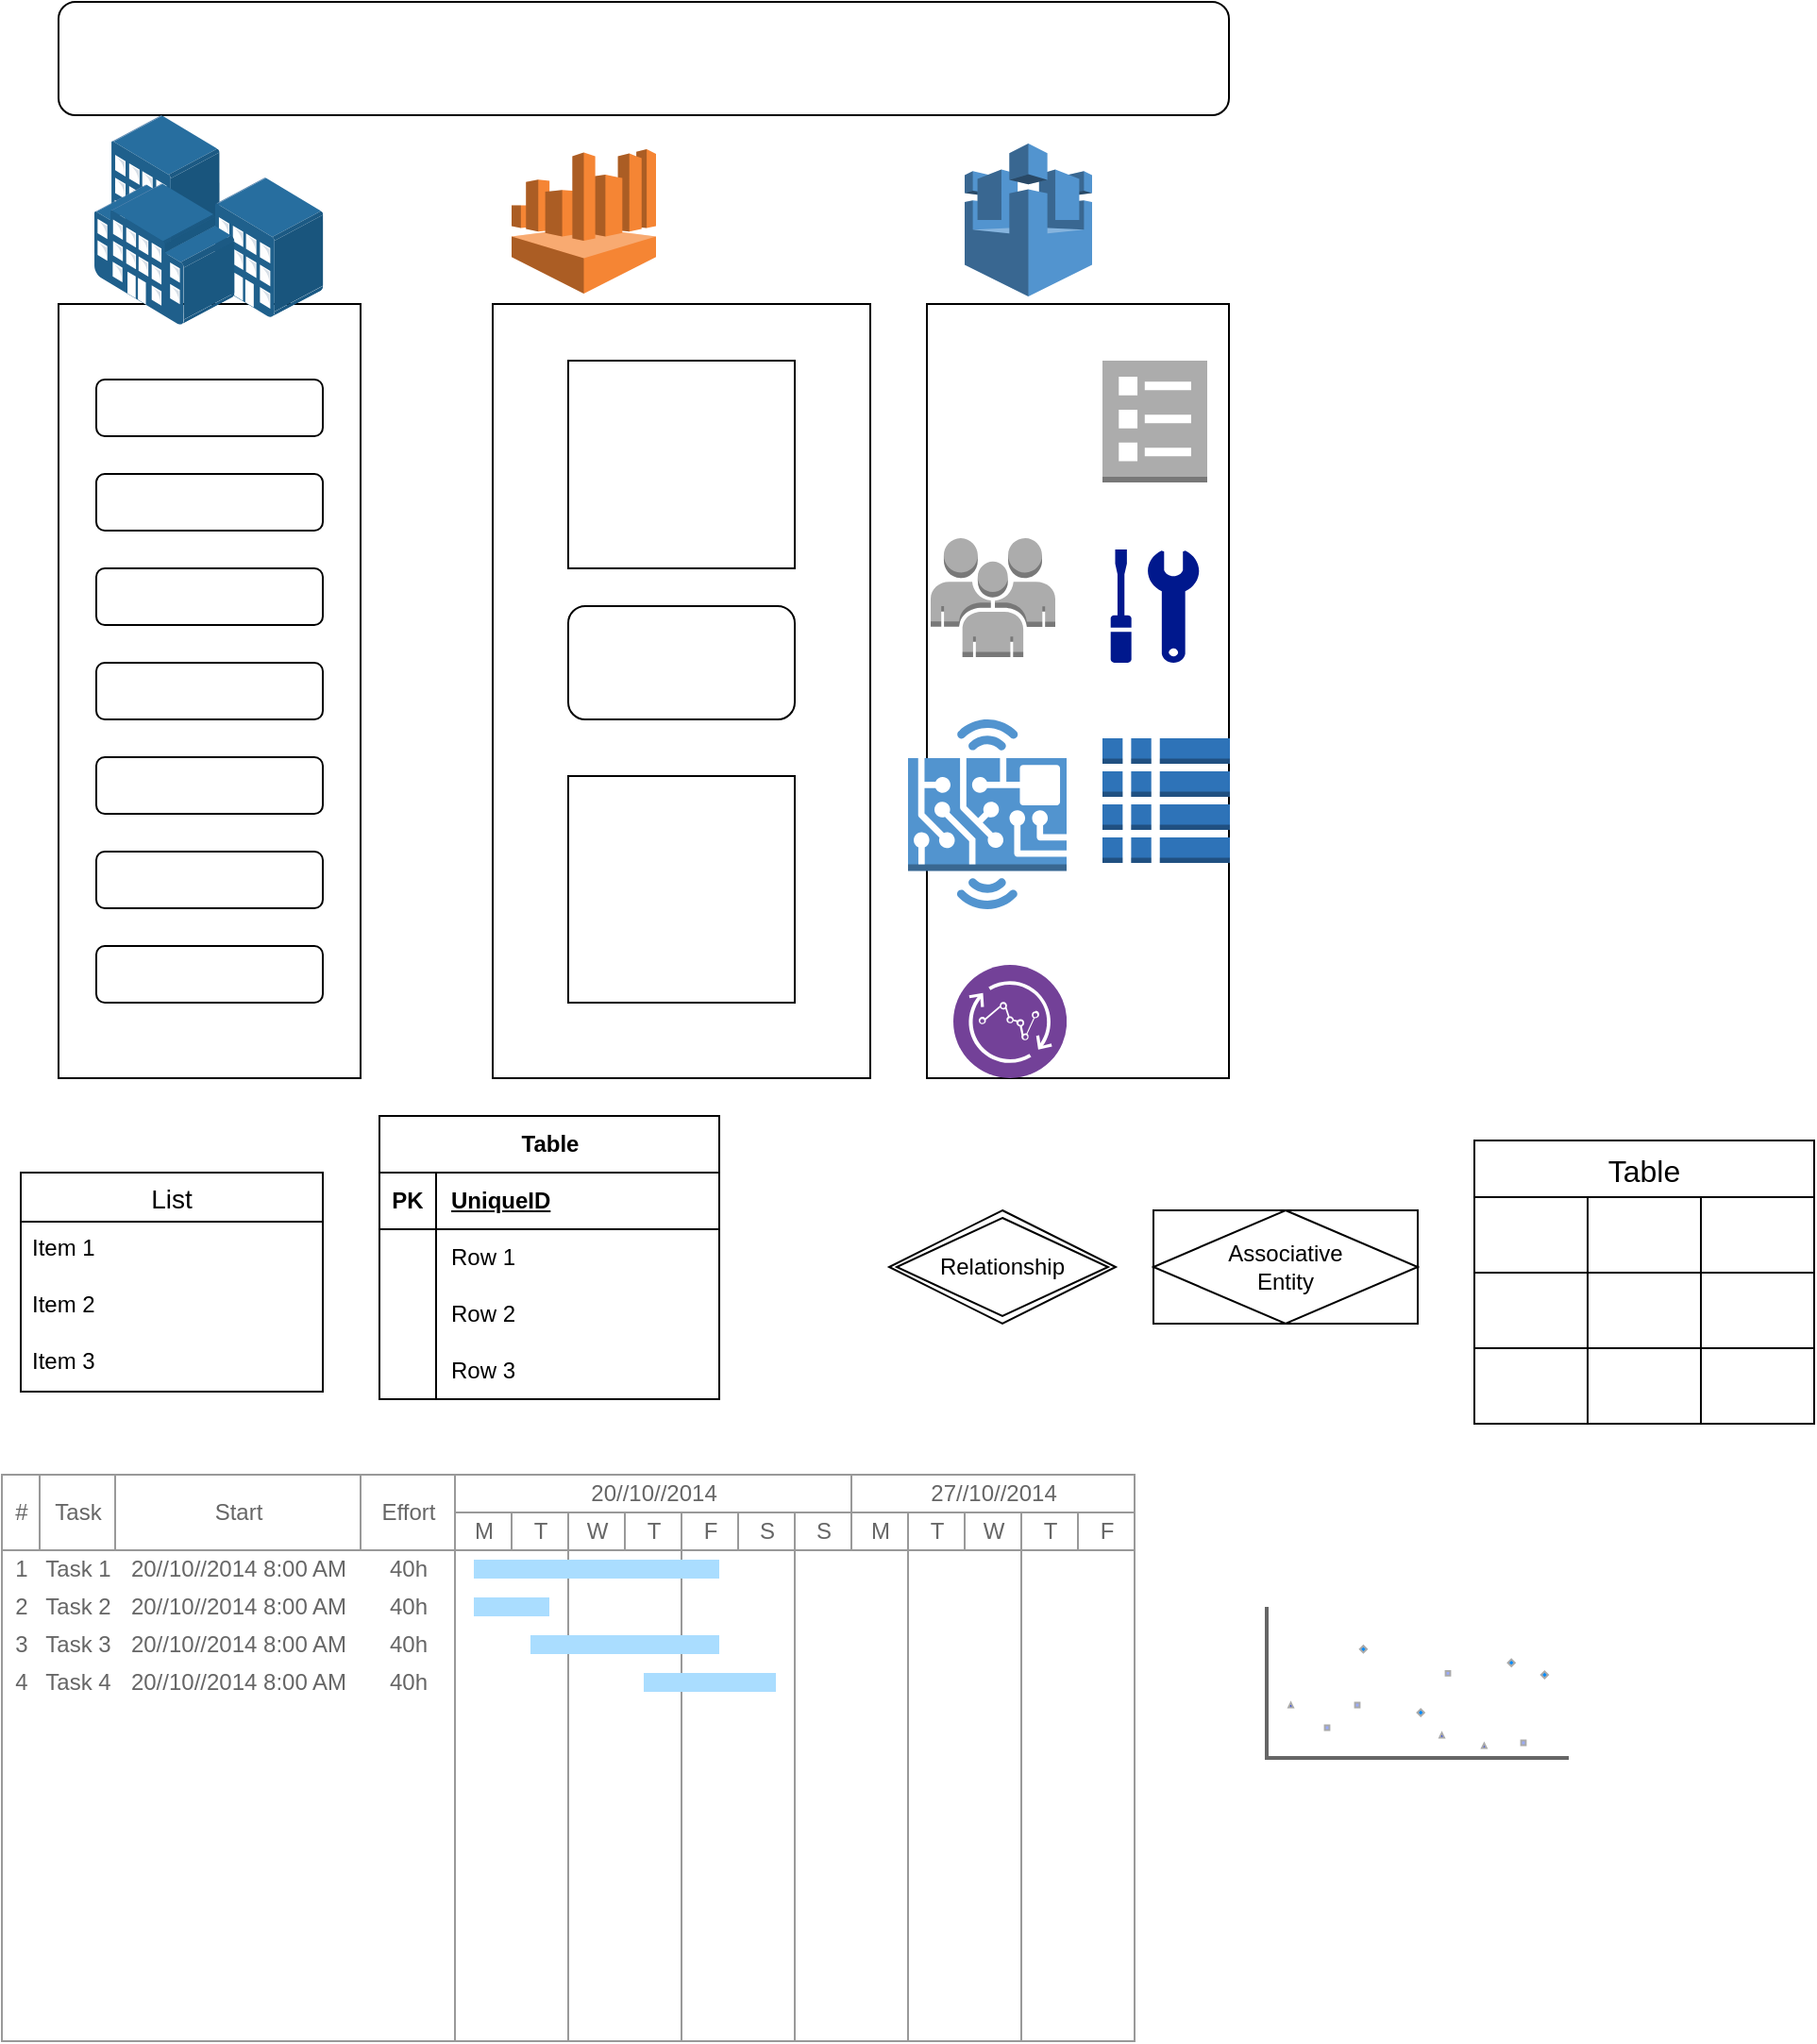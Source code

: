 <mxfile version="24.9.1">
  <diagram name="第 1 页" id="ZfpuJcAWG4KoZAY-R3oi">
    <mxGraphModel dx="1173" dy="768" grid="1" gridSize="10" guides="1" tooltips="1" connect="1" arrows="1" fold="1" page="1" pageScale="1" pageWidth="827" pageHeight="1169" math="0" shadow="0">
      <root>
        <mxCell id="0" />
        <mxCell id="1" parent="0" />
        <mxCell id="s33GEvEaxMYmXVZrxAXG-1" value="" style="rounded=0;whiteSpace=wrap;html=1;" vertex="1" parent="1">
          <mxGeometry x="100" y="220" width="160" height="410" as="geometry" />
        </mxCell>
        <mxCell id="s33GEvEaxMYmXVZrxAXG-2" value="" style="rounded=1;whiteSpace=wrap;html=1;" vertex="1" parent="1">
          <mxGeometry x="100" y="60" width="620" height="60" as="geometry" />
        </mxCell>
        <mxCell id="s33GEvEaxMYmXVZrxAXG-3" value="" style="rounded=0;whiteSpace=wrap;html=1;" vertex="1" parent="1">
          <mxGeometry x="330" y="220" width="200" height="410" as="geometry" />
        </mxCell>
        <mxCell id="s33GEvEaxMYmXVZrxAXG-4" value="" style="rounded=0;whiteSpace=wrap;html=1;" vertex="1" parent="1">
          <mxGeometry x="560" y="220" width="160" height="410" as="geometry" />
        </mxCell>
        <mxCell id="s33GEvEaxMYmXVZrxAXG-5" value="" style="rounded=1;whiteSpace=wrap;html=1;" vertex="1" parent="1">
          <mxGeometry x="120" y="260" width="120" height="30" as="geometry" />
        </mxCell>
        <mxCell id="s33GEvEaxMYmXVZrxAXG-6" value="" style="rounded=1;whiteSpace=wrap;html=1;" vertex="1" parent="1">
          <mxGeometry x="120" y="310" width="120" height="30" as="geometry" />
        </mxCell>
        <mxCell id="s33GEvEaxMYmXVZrxAXG-7" value="" style="rounded=1;whiteSpace=wrap;html=1;" vertex="1" parent="1">
          <mxGeometry x="120" y="360" width="120" height="30" as="geometry" />
        </mxCell>
        <mxCell id="s33GEvEaxMYmXVZrxAXG-8" value="" style="rounded=1;whiteSpace=wrap;html=1;" vertex="1" parent="1">
          <mxGeometry x="120" y="410" width="120" height="30" as="geometry" />
        </mxCell>
        <mxCell id="s33GEvEaxMYmXVZrxAXG-9" value="" style="rounded=1;whiteSpace=wrap;html=1;" vertex="1" parent="1">
          <mxGeometry x="120" y="460" width="120" height="30" as="geometry" />
        </mxCell>
        <mxCell id="s33GEvEaxMYmXVZrxAXG-10" value="" style="rounded=1;whiteSpace=wrap;html=1;" vertex="1" parent="1">
          <mxGeometry x="120" y="510" width="120" height="30" as="geometry" />
        </mxCell>
        <mxCell id="s33GEvEaxMYmXVZrxAXG-11" value="" style="rounded=1;whiteSpace=wrap;html=1;" vertex="1" parent="1">
          <mxGeometry x="120" y="560" width="120" height="30" as="geometry" />
        </mxCell>
        <mxCell id="s33GEvEaxMYmXVZrxAXG-12" value="" style="rounded=0;whiteSpace=wrap;html=1;" vertex="1" parent="1">
          <mxGeometry x="370" y="250" width="120" height="110" as="geometry" />
        </mxCell>
        <mxCell id="s33GEvEaxMYmXVZrxAXG-13" value="" style="rounded=0;whiteSpace=wrap;html=1;" vertex="1" parent="1">
          <mxGeometry x="370" y="470" width="120" height="120" as="geometry" />
        </mxCell>
        <mxCell id="s33GEvEaxMYmXVZrxAXG-14" value="" style="rounded=1;whiteSpace=wrap;html=1;" vertex="1" parent="1">
          <mxGeometry x="370" y="380" width="120" height="60" as="geometry" />
        </mxCell>
        <mxCell id="s33GEvEaxMYmXVZrxAXG-15" value="Associative&#xa;Entity" style="shape=associativeEntity;whiteSpace=wrap;html=1;align=center;" vertex="1" parent="1">
          <mxGeometry x="680" y="700" width="140" height="60" as="geometry" />
        </mxCell>
        <mxCell id="s33GEvEaxMYmXVZrxAXG-16" value="Relationship" style="shape=rhombus;double=1;perimeter=rhombusPerimeter;whiteSpace=wrap;html=1;align=center;" vertex="1" parent="1">
          <mxGeometry x="540" y="700" width="120" height="60" as="geometry" />
        </mxCell>
        <mxCell id="s33GEvEaxMYmXVZrxAXG-17" value="Table" style="shape=table;startSize=30;container=1;collapsible=1;childLayout=tableLayout;fixedRows=1;rowLines=0;fontStyle=1;align=center;resizeLast=1;html=1;" vertex="1" parent="1">
          <mxGeometry x="270" y="650" width="180" height="150" as="geometry" />
        </mxCell>
        <mxCell id="s33GEvEaxMYmXVZrxAXG-18" value="" style="shape=tableRow;horizontal=0;startSize=0;swimlaneHead=0;swimlaneBody=0;fillColor=none;collapsible=0;dropTarget=0;points=[[0,0.5],[1,0.5]];portConstraint=eastwest;top=0;left=0;right=0;bottom=1;" vertex="1" parent="s33GEvEaxMYmXVZrxAXG-17">
          <mxGeometry y="30" width="180" height="30" as="geometry" />
        </mxCell>
        <mxCell id="s33GEvEaxMYmXVZrxAXG-19" value="PK" style="shape=partialRectangle;connectable=0;fillColor=none;top=0;left=0;bottom=0;right=0;fontStyle=1;overflow=hidden;whiteSpace=wrap;html=1;" vertex="1" parent="s33GEvEaxMYmXVZrxAXG-18">
          <mxGeometry width="30" height="30" as="geometry">
            <mxRectangle width="30" height="30" as="alternateBounds" />
          </mxGeometry>
        </mxCell>
        <mxCell id="s33GEvEaxMYmXVZrxAXG-20" value="UniqueID" style="shape=partialRectangle;connectable=0;fillColor=none;top=0;left=0;bottom=0;right=0;align=left;spacingLeft=6;fontStyle=5;overflow=hidden;whiteSpace=wrap;html=1;" vertex="1" parent="s33GEvEaxMYmXVZrxAXG-18">
          <mxGeometry x="30" width="150" height="30" as="geometry">
            <mxRectangle width="150" height="30" as="alternateBounds" />
          </mxGeometry>
        </mxCell>
        <mxCell id="s33GEvEaxMYmXVZrxAXG-21" value="" style="shape=tableRow;horizontal=0;startSize=0;swimlaneHead=0;swimlaneBody=0;fillColor=none;collapsible=0;dropTarget=0;points=[[0,0.5],[1,0.5]];portConstraint=eastwest;top=0;left=0;right=0;bottom=0;" vertex="1" parent="s33GEvEaxMYmXVZrxAXG-17">
          <mxGeometry y="60" width="180" height="30" as="geometry" />
        </mxCell>
        <mxCell id="s33GEvEaxMYmXVZrxAXG-22" value="" style="shape=partialRectangle;connectable=0;fillColor=none;top=0;left=0;bottom=0;right=0;editable=1;overflow=hidden;whiteSpace=wrap;html=1;" vertex="1" parent="s33GEvEaxMYmXVZrxAXG-21">
          <mxGeometry width="30" height="30" as="geometry">
            <mxRectangle width="30" height="30" as="alternateBounds" />
          </mxGeometry>
        </mxCell>
        <mxCell id="s33GEvEaxMYmXVZrxAXG-23" value="Row 1" style="shape=partialRectangle;connectable=0;fillColor=none;top=0;left=0;bottom=0;right=0;align=left;spacingLeft=6;overflow=hidden;whiteSpace=wrap;html=1;" vertex="1" parent="s33GEvEaxMYmXVZrxAXG-21">
          <mxGeometry x="30" width="150" height="30" as="geometry">
            <mxRectangle width="150" height="30" as="alternateBounds" />
          </mxGeometry>
        </mxCell>
        <mxCell id="s33GEvEaxMYmXVZrxAXG-24" value="" style="shape=tableRow;horizontal=0;startSize=0;swimlaneHead=0;swimlaneBody=0;fillColor=none;collapsible=0;dropTarget=0;points=[[0,0.5],[1,0.5]];portConstraint=eastwest;top=0;left=0;right=0;bottom=0;" vertex="1" parent="s33GEvEaxMYmXVZrxAXG-17">
          <mxGeometry y="90" width="180" height="30" as="geometry" />
        </mxCell>
        <mxCell id="s33GEvEaxMYmXVZrxAXG-25" value="" style="shape=partialRectangle;connectable=0;fillColor=none;top=0;left=0;bottom=0;right=0;editable=1;overflow=hidden;whiteSpace=wrap;html=1;" vertex="1" parent="s33GEvEaxMYmXVZrxAXG-24">
          <mxGeometry width="30" height="30" as="geometry">
            <mxRectangle width="30" height="30" as="alternateBounds" />
          </mxGeometry>
        </mxCell>
        <mxCell id="s33GEvEaxMYmXVZrxAXG-26" value="Row 2" style="shape=partialRectangle;connectable=0;fillColor=none;top=0;left=0;bottom=0;right=0;align=left;spacingLeft=6;overflow=hidden;whiteSpace=wrap;html=1;" vertex="1" parent="s33GEvEaxMYmXVZrxAXG-24">
          <mxGeometry x="30" width="150" height="30" as="geometry">
            <mxRectangle width="150" height="30" as="alternateBounds" />
          </mxGeometry>
        </mxCell>
        <mxCell id="s33GEvEaxMYmXVZrxAXG-27" value="" style="shape=tableRow;horizontal=0;startSize=0;swimlaneHead=0;swimlaneBody=0;fillColor=none;collapsible=0;dropTarget=0;points=[[0,0.5],[1,0.5]];portConstraint=eastwest;top=0;left=0;right=0;bottom=0;" vertex="1" parent="s33GEvEaxMYmXVZrxAXG-17">
          <mxGeometry y="120" width="180" height="30" as="geometry" />
        </mxCell>
        <mxCell id="s33GEvEaxMYmXVZrxAXG-28" value="" style="shape=partialRectangle;connectable=0;fillColor=none;top=0;left=0;bottom=0;right=0;editable=1;overflow=hidden;whiteSpace=wrap;html=1;" vertex="1" parent="s33GEvEaxMYmXVZrxAXG-27">
          <mxGeometry width="30" height="30" as="geometry">
            <mxRectangle width="30" height="30" as="alternateBounds" />
          </mxGeometry>
        </mxCell>
        <mxCell id="s33GEvEaxMYmXVZrxAXG-29" value="Row 3" style="shape=partialRectangle;connectable=0;fillColor=none;top=0;left=0;bottom=0;right=0;align=left;spacingLeft=6;overflow=hidden;whiteSpace=wrap;html=1;" vertex="1" parent="s33GEvEaxMYmXVZrxAXG-27">
          <mxGeometry x="30" width="150" height="30" as="geometry">
            <mxRectangle width="150" height="30" as="alternateBounds" />
          </mxGeometry>
        </mxCell>
        <mxCell id="s33GEvEaxMYmXVZrxAXG-30" value="List" style="swimlane;fontStyle=0;childLayout=stackLayout;horizontal=1;startSize=26;horizontalStack=0;resizeParent=1;resizeParentMax=0;resizeLast=0;collapsible=1;marginBottom=0;align=center;fontSize=14;" vertex="1" parent="1">
          <mxGeometry x="80" y="680" width="160" height="116" as="geometry" />
        </mxCell>
        <mxCell id="s33GEvEaxMYmXVZrxAXG-31" value="Item 1" style="text;strokeColor=none;fillColor=none;spacingLeft=4;spacingRight=4;overflow=hidden;rotatable=0;points=[[0,0.5],[1,0.5]];portConstraint=eastwest;fontSize=12;whiteSpace=wrap;html=1;" vertex="1" parent="s33GEvEaxMYmXVZrxAXG-30">
          <mxGeometry y="26" width="160" height="30" as="geometry" />
        </mxCell>
        <mxCell id="s33GEvEaxMYmXVZrxAXG-32" value="Item 2" style="text;strokeColor=none;fillColor=none;spacingLeft=4;spacingRight=4;overflow=hidden;rotatable=0;points=[[0,0.5],[1,0.5]];portConstraint=eastwest;fontSize=12;whiteSpace=wrap;html=1;" vertex="1" parent="s33GEvEaxMYmXVZrxAXG-30">
          <mxGeometry y="56" width="160" height="30" as="geometry" />
        </mxCell>
        <mxCell id="s33GEvEaxMYmXVZrxAXG-33" value="Item 3" style="text;strokeColor=none;fillColor=none;spacingLeft=4;spacingRight=4;overflow=hidden;rotatable=0;points=[[0,0.5],[1,0.5]];portConstraint=eastwest;fontSize=12;whiteSpace=wrap;html=1;" vertex="1" parent="s33GEvEaxMYmXVZrxAXG-30">
          <mxGeometry y="86" width="160" height="30" as="geometry" />
        </mxCell>
        <mxCell id="s33GEvEaxMYmXVZrxAXG-34" value="" style="verticalLabelPosition=bottom;shadow=0;dashed=0;align=center;html=1;verticalAlign=top;strokeWidth=1;shape=mxgraph.mockup.graphics.plotChart;strokeColor=none;strokeColor2=#aaaaaa;strokeColor3=#666666;fillColor2=#99aaff,#0022ff,#008cff;" vertex="1" parent="1">
          <mxGeometry x="740" y="910" width="160" height="80" as="geometry" />
        </mxCell>
        <mxCell id="s33GEvEaxMYmXVZrxAXG-35" value="" style="strokeWidth=1;shadow=0;dashed=0;align=center;html=1;shape=mxgraph.mockup.graphics.rrect;rSize=0;strokeColor=#999999;" vertex="1" parent="1">
          <mxGeometry x="70" y="840" width="600" height="300" as="geometry" />
        </mxCell>
        <mxCell id="s33GEvEaxMYmXVZrxAXG-36" value="#" style="strokeColor=inherit;fillColor=inherit;gradientColor=inherit;strokeWidth=1;shadow=0;dashed=0;align=center;html=1;shape=mxgraph.mockup.graphics.rrect;rSize=0;fontColor=#666666;" vertex="1" parent="s33GEvEaxMYmXVZrxAXG-35">
          <mxGeometry width="20" height="40" as="geometry" />
        </mxCell>
        <mxCell id="s33GEvEaxMYmXVZrxAXG-37" value="Task" style="strokeColor=inherit;fillColor=inherit;gradientColor=inherit;strokeWidth=1;shadow=0;dashed=0;align=center;html=1;shape=mxgraph.mockup.graphics.rrect;rSize=0;fontColor=#666666;" vertex="1" parent="s33GEvEaxMYmXVZrxAXG-35">
          <mxGeometry x="20" width="40" height="40" as="geometry" />
        </mxCell>
        <mxCell id="s33GEvEaxMYmXVZrxAXG-38" value="Start" style="strokeColor=inherit;fillColor=inherit;gradientColor=inherit;strokeWidth=1;shadow=0;dashed=0;align=center;html=1;shape=mxgraph.mockup.graphics.rrect;rSize=0;fontColor=#666666;" vertex="1" parent="s33GEvEaxMYmXVZrxAXG-35">
          <mxGeometry x="60" width="130" height="40" as="geometry" />
        </mxCell>
        <mxCell id="s33GEvEaxMYmXVZrxAXG-39" value="Effort" style="strokeColor=inherit;fillColor=inherit;gradientColor=inherit;strokeWidth=1;shadow=0;dashed=0;align=center;html=1;shape=mxgraph.mockup.graphics.rrect;rSize=0;fontColor=#666666;" vertex="1" parent="s33GEvEaxMYmXVZrxAXG-35">
          <mxGeometry x="190" width="50" height="40" as="geometry" />
        </mxCell>
        <mxCell id="s33GEvEaxMYmXVZrxAXG-40" value="20//10//2014" style="strokeColor=inherit;fillColor=inherit;gradientColor=inherit;strokeWidth=1;shadow=0;dashed=0;align=center;html=1;shape=mxgraph.mockup.graphics.rrect;rSize=0;fontColor=#666666;" vertex="1" parent="s33GEvEaxMYmXVZrxAXG-35">
          <mxGeometry x="240" width="210" height="20" as="geometry" />
        </mxCell>
        <mxCell id="s33GEvEaxMYmXVZrxAXG-41" value="27//10//2014" style="strokeColor=inherit;fillColor=inherit;gradientColor=inherit;strokeWidth=1;shadow=0;dashed=0;align=center;html=1;shape=mxgraph.mockup.graphics.rrect;rSize=0;fontColor=#666666;" vertex="1" parent="s33GEvEaxMYmXVZrxAXG-35">
          <mxGeometry x="450" width="150" height="20" as="geometry" />
        </mxCell>
        <mxCell id="s33GEvEaxMYmXVZrxAXG-42" value="M" style="strokeColor=inherit;fillColor=inherit;gradientColor=inherit;strokeWidth=1;shadow=0;dashed=0;align=center;html=1;shape=mxgraph.mockup.graphics.rrect;rSize=0;;fontColor=#666666;" vertex="1" parent="s33GEvEaxMYmXVZrxAXG-35">
          <mxGeometry x="240" y="20" width="30" height="20" as="geometry" />
        </mxCell>
        <mxCell id="s33GEvEaxMYmXVZrxAXG-43" value="T" style="strokeColor=inherit;fillColor=inherit;gradientColor=inherit;strokeWidth=1;shadow=0;dashed=0;align=center;html=1;shape=mxgraph.mockup.graphics.rrect;rSize=0;fontColor=#666666;" vertex="1" parent="s33GEvEaxMYmXVZrxAXG-35">
          <mxGeometry x="270" y="20" width="30" height="20" as="geometry" />
        </mxCell>
        <mxCell id="s33GEvEaxMYmXVZrxAXG-44" value="W" style="strokeColor=inherit;fillColor=inherit;gradientColor=inherit;strokeWidth=1;shadow=0;dashed=0;align=center;html=1;shape=mxgraph.mockup.graphics.rrect;rSize=0;fontColor=#666666;" vertex="1" parent="s33GEvEaxMYmXVZrxAXG-35">
          <mxGeometry x="300" y="20" width="30" height="20" as="geometry" />
        </mxCell>
        <mxCell id="s33GEvEaxMYmXVZrxAXG-45" value="T" style="strokeColor=inherit;fillColor=inherit;gradientColor=inherit;strokeWidth=1;shadow=0;dashed=0;align=center;html=1;shape=mxgraph.mockup.graphics.rrect;rSize=0;fontColor=#666666;" vertex="1" parent="s33GEvEaxMYmXVZrxAXG-35">
          <mxGeometry x="330" y="20" width="30" height="20" as="geometry" />
        </mxCell>
        <mxCell id="s33GEvEaxMYmXVZrxAXG-46" value="F" style="strokeColor=inherit;fillColor=inherit;gradientColor=inherit;strokeWidth=1;shadow=0;dashed=0;align=center;html=1;shape=mxgraph.mockup.graphics.rrect;rSize=0;fontColor=#666666;" vertex="1" parent="s33GEvEaxMYmXVZrxAXG-35">
          <mxGeometry x="360" y="20" width="30" height="20" as="geometry" />
        </mxCell>
        <mxCell id="s33GEvEaxMYmXVZrxAXG-47" value="S" style="strokeColor=inherit;fillColor=inherit;gradientColor=inherit;strokeWidth=1;shadow=0;dashed=0;align=center;html=1;shape=mxgraph.mockup.graphics.rrect;rSize=0;fontColor=#666666;" vertex="1" parent="s33GEvEaxMYmXVZrxAXG-35">
          <mxGeometry x="390" y="20" width="30" height="20" as="geometry" />
        </mxCell>
        <mxCell id="s33GEvEaxMYmXVZrxAXG-48" value="S" style="strokeColor=inherit;fillColor=inherit;gradientColor=inherit;strokeWidth=1;shadow=0;dashed=0;align=center;html=1;shape=mxgraph.mockup.graphics.rrect;rSize=0;fontColor=#666666;" vertex="1" parent="s33GEvEaxMYmXVZrxAXG-35">
          <mxGeometry x="420" y="20" width="30" height="20" as="geometry" />
        </mxCell>
        <mxCell id="s33GEvEaxMYmXVZrxAXG-49" value="M" style="strokeColor=inherit;fillColor=inherit;gradientColor=inherit;strokeWidth=1;shadow=0;dashed=0;align=center;html=1;shape=mxgraph.mockup.graphics.rrect;rSize=0;fontColor=#666666;" vertex="1" parent="s33GEvEaxMYmXVZrxAXG-35">
          <mxGeometry x="450" y="20" width="30" height="20" as="geometry" />
        </mxCell>
        <mxCell id="s33GEvEaxMYmXVZrxAXG-50" value="T" style="strokeColor=inherit;fillColor=inherit;gradientColor=inherit;strokeWidth=1;shadow=0;dashed=0;align=center;html=1;shape=mxgraph.mockup.graphics.rrect;rSize=0;fontColor=#666666;" vertex="1" parent="s33GEvEaxMYmXVZrxAXG-35">
          <mxGeometry x="480" y="20" width="30" height="20" as="geometry" />
        </mxCell>
        <mxCell id="s33GEvEaxMYmXVZrxAXG-51" value="W" style="strokeColor=inherit;fillColor=inherit;gradientColor=inherit;strokeWidth=1;shadow=0;dashed=0;align=center;html=1;shape=mxgraph.mockup.graphics.rrect;rSize=0;fontColor=#666666;" vertex="1" parent="s33GEvEaxMYmXVZrxAXG-35">
          <mxGeometry x="510" y="20" width="30" height="20" as="geometry" />
        </mxCell>
        <mxCell id="s33GEvEaxMYmXVZrxAXG-52" value="T" style="strokeColor=inherit;fillColor=inherit;gradientColor=inherit;strokeWidth=1;shadow=0;dashed=0;align=center;html=1;shape=mxgraph.mockup.graphics.rrect;rSize=0;fontColor=#666666;" vertex="1" parent="s33GEvEaxMYmXVZrxAXG-35">
          <mxGeometry x="540" y="20" width="30" height="20" as="geometry" />
        </mxCell>
        <mxCell id="s33GEvEaxMYmXVZrxAXG-53" value="F" style="strokeColor=inherit;fillColor=inherit;gradientColor=inherit;strokeWidth=1;shadow=0;dashed=0;align=center;html=1;shape=mxgraph.mockup.graphics.rrect;rSize=0;fontColor=#666666;" vertex="1" parent="s33GEvEaxMYmXVZrxAXG-35">
          <mxGeometry x="570" y="20" width="30" height="20" as="geometry" />
        </mxCell>
        <mxCell id="s33GEvEaxMYmXVZrxAXG-54" value="" style="strokeColor=inherit;fillColor=inherit;gradientColor=inherit;strokeWidth=1;shadow=0;dashed=0;align=center;html=1;shape=mxgraph.mockup.graphics.rrect;rSize=0;fontColor=#666666;" vertex="1" parent="s33GEvEaxMYmXVZrxAXG-35">
          <mxGeometry y="40" width="240" height="260" as="geometry" />
        </mxCell>
        <mxCell id="s33GEvEaxMYmXVZrxAXG-55" value="" style="strokeColor=inherit;fillColor=inherit;gradientColor=inherit;strokeWidth=1;shadow=0;dashed=0;align=center;html=1;shape=mxgraph.mockup.graphics.rrect;rSize=0;fontColor=#666666;" vertex="1" parent="s33GEvEaxMYmXVZrxAXG-35">
          <mxGeometry x="240" y="40" width="60" height="260" as="geometry" />
        </mxCell>
        <mxCell id="s33GEvEaxMYmXVZrxAXG-56" value="" style="strokeColor=inherit;fillColor=inherit;gradientColor=inherit;strokeWidth=1;shadow=0;dashed=0;align=center;html=1;shape=mxgraph.mockup.graphics.rrect;rSize=0;fontColor=#666666;" vertex="1" parent="s33GEvEaxMYmXVZrxAXG-35">
          <mxGeometry x="300" y="40" width="60" height="260" as="geometry" />
        </mxCell>
        <mxCell id="s33GEvEaxMYmXVZrxAXG-57" value="" style="strokeColor=inherit;fillColor=inherit;gradientColor=inherit;strokeWidth=1;shadow=0;dashed=0;align=center;html=1;shape=mxgraph.mockup.graphics.rrect;rSize=0;fontColor=#666666;" vertex="1" parent="s33GEvEaxMYmXVZrxAXG-35">
          <mxGeometry x="360" y="40" width="60" height="260" as="geometry" />
        </mxCell>
        <mxCell id="s33GEvEaxMYmXVZrxAXG-58" value="" style="strokeColor=inherit;fillColor=inherit;gradientColor=inherit;strokeWidth=1;shadow=0;dashed=0;align=center;html=1;shape=mxgraph.mockup.graphics.rrect;rSize=0;fontColor=#666666;" vertex="1" parent="s33GEvEaxMYmXVZrxAXG-35">
          <mxGeometry x="420" y="40" width="60" height="260" as="geometry" />
        </mxCell>
        <mxCell id="s33GEvEaxMYmXVZrxAXG-59" value="" style="strokeColor=inherit;fillColor=inherit;gradientColor=inherit;strokeWidth=1;shadow=0;dashed=0;align=center;html=1;shape=mxgraph.mockup.graphics.rrect;rSize=0;fontColor=#666666;" vertex="1" parent="s33GEvEaxMYmXVZrxAXG-35">
          <mxGeometry x="480" y="40" width="60" height="260" as="geometry" />
        </mxCell>
        <mxCell id="s33GEvEaxMYmXVZrxAXG-60" value="" style="strokeColor=inherit;fillColor=inherit;gradientColor=inherit;strokeWidth=1;shadow=0;dashed=0;align=center;html=1;shape=mxgraph.mockup.graphics.rrect;rSize=0;fontColor=#666666;" vertex="1" parent="s33GEvEaxMYmXVZrxAXG-35">
          <mxGeometry x="540" y="40" width="60" height="260" as="geometry" />
        </mxCell>
        <mxCell id="s33GEvEaxMYmXVZrxAXG-61" value="1" style="strokeWidth=1;shadow=0;dashed=0;align=center;html=1;shape=mxgraph.mockup.graphics.anchor;fontColor=#666666;" vertex="1" parent="s33GEvEaxMYmXVZrxAXG-35">
          <mxGeometry y="40" width="20" height="20" as="geometry" />
        </mxCell>
        <mxCell id="s33GEvEaxMYmXVZrxAXG-62" value="Task 1" style="strokeWidth=1;shadow=0;dashed=0;align=center;html=1;shape=mxgraph.mockup.graphics.anchor;fontColor=#666666;" vertex="1" parent="s33GEvEaxMYmXVZrxAXG-35">
          <mxGeometry x="20" y="40" width="40" height="20" as="geometry" />
        </mxCell>
        <mxCell id="s33GEvEaxMYmXVZrxAXG-63" value="20//10//2014 8:00 AM" style="strokeWidth=1;shadow=0;dashed=0;align=center;html=1;shape=mxgraph.mockup.graphics.anchor;fontColor=#666666;" vertex="1" parent="s33GEvEaxMYmXVZrxAXG-35">
          <mxGeometry x="60" y="40" width="130" height="20" as="geometry" />
        </mxCell>
        <mxCell id="s33GEvEaxMYmXVZrxAXG-64" value="40h" style="strokeWidth=1;shadow=0;dashed=0;align=center;html=1;shape=mxgraph.mockup.graphics.anchor;fontColor=#666666;" vertex="1" parent="s33GEvEaxMYmXVZrxAXG-35">
          <mxGeometry x="190" y="40" width="50" height="20" as="geometry" />
        </mxCell>
        <mxCell id="s33GEvEaxMYmXVZrxAXG-65" value="2" style="strokeWidth=1;shadow=0;dashed=0;align=center;html=1;shape=mxgraph.mockup.graphics.anchor;fontColor=#666666;" vertex="1" parent="s33GEvEaxMYmXVZrxAXG-35">
          <mxGeometry y="60" width="20" height="20" as="geometry" />
        </mxCell>
        <mxCell id="s33GEvEaxMYmXVZrxAXG-66" value="Task 2" style="strokeWidth=1;shadow=0;dashed=0;align=center;html=1;shape=mxgraph.mockup.graphics.anchor;fontColor=#666666;" vertex="1" parent="s33GEvEaxMYmXVZrxAXG-35">
          <mxGeometry x="20" y="60" width="40" height="20" as="geometry" />
        </mxCell>
        <mxCell id="s33GEvEaxMYmXVZrxAXG-67" value="20//10//2014 8:00 AM" style="strokeWidth=1;shadow=0;dashed=0;align=center;html=1;shape=mxgraph.mockup.graphics.anchor;fontColor=#666666;" vertex="1" parent="s33GEvEaxMYmXVZrxAXG-35">
          <mxGeometry x="60" y="60" width="130" height="20" as="geometry" />
        </mxCell>
        <mxCell id="s33GEvEaxMYmXVZrxAXG-68" value="40h" style="strokeWidth=1;shadow=0;dashed=0;align=center;html=1;shape=mxgraph.mockup.graphics.anchor;fontColor=#666666;" vertex="1" parent="s33GEvEaxMYmXVZrxAXG-35">
          <mxGeometry x="190" y="60" width="50" height="20" as="geometry" />
        </mxCell>
        <mxCell id="s33GEvEaxMYmXVZrxAXG-69" value="3" style="strokeWidth=1;shadow=0;dashed=0;align=center;html=1;shape=mxgraph.mockup.graphics.anchor;fontColor=#666666;" vertex="1" parent="s33GEvEaxMYmXVZrxAXG-35">
          <mxGeometry y="80" width="20" height="20" as="geometry" />
        </mxCell>
        <mxCell id="s33GEvEaxMYmXVZrxAXG-70" value="Task 3" style="strokeWidth=1;shadow=0;dashed=0;align=center;html=1;shape=mxgraph.mockup.graphics.anchor;fontColor=#666666;" vertex="1" parent="s33GEvEaxMYmXVZrxAXG-35">
          <mxGeometry x="20" y="80" width="40" height="20" as="geometry" />
        </mxCell>
        <mxCell id="s33GEvEaxMYmXVZrxAXG-71" value="20//10//2014 8:00 AM" style="strokeWidth=1;shadow=0;dashed=0;align=center;html=1;shape=mxgraph.mockup.graphics.anchor;fontColor=#666666;" vertex="1" parent="s33GEvEaxMYmXVZrxAXG-35">
          <mxGeometry x="60" y="80" width="130" height="20" as="geometry" />
        </mxCell>
        <mxCell id="s33GEvEaxMYmXVZrxAXG-72" value="40h" style="strokeWidth=1;shadow=0;dashed=0;align=center;html=1;shape=mxgraph.mockup.graphics.anchor;fontColor=#666666;" vertex="1" parent="s33GEvEaxMYmXVZrxAXG-35">
          <mxGeometry x="190" y="80" width="50" height="20" as="geometry" />
        </mxCell>
        <mxCell id="s33GEvEaxMYmXVZrxAXG-73" value="4" style="strokeWidth=1;shadow=0;dashed=0;align=center;html=1;shape=mxgraph.mockup.graphics.anchor;fontColor=#666666;" vertex="1" parent="s33GEvEaxMYmXVZrxAXG-35">
          <mxGeometry y="100" width="20" height="20" as="geometry" />
        </mxCell>
        <mxCell id="s33GEvEaxMYmXVZrxAXG-74" value="Task 4" style="strokeWidth=1;shadow=0;dashed=0;align=center;html=1;shape=mxgraph.mockup.graphics.anchor;fontColor=#666666;" vertex="1" parent="s33GEvEaxMYmXVZrxAXG-35">
          <mxGeometry x="20" y="100" width="40" height="20" as="geometry" />
        </mxCell>
        <mxCell id="s33GEvEaxMYmXVZrxAXG-75" value="20//10//2014 8:00 AM" style="strokeWidth=1;shadow=0;dashed=0;align=center;html=1;shape=mxgraph.mockup.graphics.anchor;fontColor=#666666;" vertex="1" parent="s33GEvEaxMYmXVZrxAXG-35">
          <mxGeometry x="60" y="100" width="130" height="20" as="geometry" />
        </mxCell>
        <mxCell id="s33GEvEaxMYmXVZrxAXG-76" value="40h" style="strokeWidth=1;shadow=0;dashed=0;align=center;html=1;shape=mxgraph.mockup.graphics.anchor;fontColor=#666666;" vertex="1" parent="s33GEvEaxMYmXVZrxAXG-35">
          <mxGeometry x="190" y="100" width="50" height="20" as="geometry" />
        </mxCell>
        <mxCell id="s33GEvEaxMYmXVZrxAXG-77" value="" style="strokeWidth=1;shadow=0;dashed=0;align=center;html=1;shape=mxgraph.mockup.graphics.rrect;rSize=0;strokeColor=none;fillColor=#aaddff;" vertex="1" parent="s33GEvEaxMYmXVZrxAXG-35">
          <mxGeometry x="250" y="45" width="130" height="10" as="geometry" />
        </mxCell>
        <mxCell id="s33GEvEaxMYmXVZrxAXG-78" value="" style="strokeWidth=1;shadow=0;dashed=0;align=center;html=1;shape=mxgraph.mockup.graphics.rrect;rSize=0;strokeColor=none;fillColor=#aaddff;" vertex="1" parent="s33GEvEaxMYmXVZrxAXG-35">
          <mxGeometry x="250" y="65" width="40" height="10" as="geometry" />
        </mxCell>
        <mxCell id="s33GEvEaxMYmXVZrxAXG-79" value="" style="strokeWidth=1;shadow=0;dashed=0;align=center;html=1;shape=mxgraph.mockup.graphics.rrect;rSize=0;strokeColor=none;fillColor=#aaddff;" vertex="1" parent="s33GEvEaxMYmXVZrxAXG-35">
          <mxGeometry x="280" y="85" width="100" height="10" as="geometry" />
        </mxCell>
        <mxCell id="s33GEvEaxMYmXVZrxAXG-80" value="" style="strokeWidth=1;shadow=0;dashed=0;align=center;html=1;shape=mxgraph.mockup.graphics.rrect;rSize=0;strokeColor=none;fillColor=#aaddff;" vertex="1" parent="s33GEvEaxMYmXVZrxAXG-35">
          <mxGeometry x="340" y="105" width="70" height="10" as="geometry" />
        </mxCell>
        <mxCell id="s33GEvEaxMYmXVZrxAXG-81" value="" style="image;points=[];aspect=fixed;html=1;align=center;shadow=0;dashed=0;image=img/lib/allied_telesis/buildings/Building_Cluster.svg;" vertex="1" parent="1">
          <mxGeometry x="119" y="120" width="121.2" height="111" as="geometry" />
        </mxCell>
        <mxCell id="s33GEvEaxMYmXVZrxAXG-82" value="" style="outlineConnect=0;dashed=0;verticalLabelPosition=bottom;verticalAlign=top;align=center;html=1;shape=mxgraph.aws3.athena;fillColor=#F58534;gradientColor=none;" vertex="1" parent="1">
          <mxGeometry x="340" y="138" width="76.5" height="76.5" as="geometry" />
        </mxCell>
        <mxCell id="s33GEvEaxMYmXVZrxAXG-83" value="" style="outlineConnect=0;dashed=0;verticalLabelPosition=bottom;verticalAlign=top;align=center;html=1;shape=mxgraph.aws3.aws_iot;fillColor=#5294CF;gradientColor=none;" vertex="1" parent="1">
          <mxGeometry x="580" y="135" width="67.5" height="81" as="geometry" />
        </mxCell>
        <mxCell id="s33GEvEaxMYmXVZrxAXG-84" value="" style="outlineConnect=0;dashed=0;verticalLabelPosition=bottom;verticalAlign=top;align=center;html=1;shape=mxgraph.aws3.users;fillColor=#ACACAC;gradientColor=none;" vertex="1" parent="1">
          <mxGeometry x="562" y="344" width="66" height="63" as="geometry" />
        </mxCell>
        <mxCell id="s33GEvEaxMYmXVZrxAXG-85" value="Table" style="shape=table;startSize=30;container=1;collapsible=0;childLayout=tableLayout;strokeColor=default;fontSize=16;" vertex="1" parent="1">
          <mxGeometry x="850" y="663" width="180" height="150" as="geometry" />
        </mxCell>
        <mxCell id="s33GEvEaxMYmXVZrxAXG-86" value="" style="shape=tableRow;horizontal=0;startSize=0;swimlaneHead=0;swimlaneBody=0;strokeColor=inherit;top=0;left=0;bottom=0;right=0;collapsible=0;dropTarget=0;fillColor=none;points=[[0,0.5],[1,0.5]];portConstraint=eastwest;fontSize=16;" vertex="1" parent="s33GEvEaxMYmXVZrxAXG-85">
          <mxGeometry y="30" width="180" height="40" as="geometry" />
        </mxCell>
        <mxCell id="s33GEvEaxMYmXVZrxAXG-87" value="" style="shape=partialRectangle;html=1;whiteSpace=wrap;connectable=0;strokeColor=inherit;overflow=hidden;fillColor=none;top=0;left=0;bottom=0;right=0;pointerEvents=1;fontSize=16;" vertex="1" parent="s33GEvEaxMYmXVZrxAXG-86">
          <mxGeometry width="60" height="40" as="geometry">
            <mxRectangle width="60" height="40" as="alternateBounds" />
          </mxGeometry>
        </mxCell>
        <mxCell id="s33GEvEaxMYmXVZrxAXG-88" value="" style="shape=partialRectangle;html=1;whiteSpace=wrap;connectable=0;strokeColor=inherit;overflow=hidden;fillColor=none;top=0;left=0;bottom=0;right=0;pointerEvents=1;fontSize=16;" vertex="1" parent="s33GEvEaxMYmXVZrxAXG-86">
          <mxGeometry x="60" width="60" height="40" as="geometry">
            <mxRectangle width="60" height="40" as="alternateBounds" />
          </mxGeometry>
        </mxCell>
        <mxCell id="s33GEvEaxMYmXVZrxAXG-89" value="" style="shape=partialRectangle;html=1;whiteSpace=wrap;connectable=0;strokeColor=inherit;overflow=hidden;fillColor=none;top=0;left=0;bottom=0;right=0;pointerEvents=1;fontSize=16;" vertex="1" parent="s33GEvEaxMYmXVZrxAXG-86">
          <mxGeometry x="120" width="60" height="40" as="geometry">
            <mxRectangle width="60" height="40" as="alternateBounds" />
          </mxGeometry>
        </mxCell>
        <mxCell id="s33GEvEaxMYmXVZrxAXG-90" value="" style="shape=tableRow;horizontal=0;startSize=0;swimlaneHead=0;swimlaneBody=0;strokeColor=inherit;top=0;left=0;bottom=0;right=0;collapsible=0;dropTarget=0;fillColor=none;points=[[0,0.5],[1,0.5]];portConstraint=eastwest;fontSize=16;" vertex="1" parent="s33GEvEaxMYmXVZrxAXG-85">
          <mxGeometry y="70" width="180" height="40" as="geometry" />
        </mxCell>
        <mxCell id="s33GEvEaxMYmXVZrxAXG-91" value="" style="shape=partialRectangle;html=1;whiteSpace=wrap;connectable=0;strokeColor=inherit;overflow=hidden;fillColor=none;top=0;left=0;bottom=0;right=0;pointerEvents=1;fontSize=16;" vertex="1" parent="s33GEvEaxMYmXVZrxAXG-90">
          <mxGeometry width="60" height="40" as="geometry">
            <mxRectangle width="60" height="40" as="alternateBounds" />
          </mxGeometry>
        </mxCell>
        <mxCell id="s33GEvEaxMYmXVZrxAXG-92" value="" style="shape=partialRectangle;html=1;whiteSpace=wrap;connectable=0;strokeColor=inherit;overflow=hidden;fillColor=none;top=0;left=0;bottom=0;right=0;pointerEvents=1;fontSize=16;" vertex="1" parent="s33GEvEaxMYmXVZrxAXG-90">
          <mxGeometry x="60" width="60" height="40" as="geometry">
            <mxRectangle width="60" height="40" as="alternateBounds" />
          </mxGeometry>
        </mxCell>
        <mxCell id="s33GEvEaxMYmXVZrxAXG-93" value="" style="shape=partialRectangle;html=1;whiteSpace=wrap;connectable=0;strokeColor=inherit;overflow=hidden;fillColor=none;top=0;left=0;bottom=0;right=0;pointerEvents=1;fontSize=16;" vertex="1" parent="s33GEvEaxMYmXVZrxAXG-90">
          <mxGeometry x="120" width="60" height="40" as="geometry">
            <mxRectangle width="60" height="40" as="alternateBounds" />
          </mxGeometry>
        </mxCell>
        <mxCell id="s33GEvEaxMYmXVZrxAXG-94" value="" style="shape=tableRow;horizontal=0;startSize=0;swimlaneHead=0;swimlaneBody=0;strokeColor=inherit;top=0;left=0;bottom=0;right=0;collapsible=0;dropTarget=0;fillColor=none;points=[[0,0.5],[1,0.5]];portConstraint=eastwest;fontSize=16;" vertex="1" parent="s33GEvEaxMYmXVZrxAXG-85">
          <mxGeometry y="110" width="180" height="40" as="geometry" />
        </mxCell>
        <mxCell id="s33GEvEaxMYmXVZrxAXG-95" value="" style="shape=partialRectangle;html=1;whiteSpace=wrap;connectable=0;strokeColor=inherit;overflow=hidden;fillColor=none;top=0;left=0;bottom=0;right=0;pointerEvents=1;fontSize=16;" vertex="1" parent="s33GEvEaxMYmXVZrxAXG-94">
          <mxGeometry width="60" height="40" as="geometry">
            <mxRectangle width="60" height="40" as="alternateBounds" />
          </mxGeometry>
        </mxCell>
        <mxCell id="s33GEvEaxMYmXVZrxAXG-96" value="" style="shape=partialRectangle;html=1;whiteSpace=wrap;connectable=0;strokeColor=inherit;overflow=hidden;fillColor=none;top=0;left=0;bottom=0;right=0;pointerEvents=1;fontSize=16;" vertex="1" parent="s33GEvEaxMYmXVZrxAXG-94">
          <mxGeometry x="60" width="60" height="40" as="geometry">
            <mxRectangle width="60" height="40" as="alternateBounds" />
          </mxGeometry>
        </mxCell>
        <mxCell id="s33GEvEaxMYmXVZrxAXG-97" value="" style="shape=partialRectangle;html=1;whiteSpace=wrap;connectable=0;strokeColor=inherit;overflow=hidden;fillColor=none;top=0;left=0;bottom=0;right=0;pointerEvents=1;fontSize=16;" vertex="1" parent="s33GEvEaxMYmXVZrxAXG-94">
          <mxGeometry x="120" width="60" height="40" as="geometry">
            <mxRectangle width="60" height="40" as="alternateBounds" />
          </mxGeometry>
        </mxCell>
        <mxCell id="s33GEvEaxMYmXVZrxAXG-98" value="" style="outlineConnect=0;dashed=0;verticalLabelPosition=bottom;verticalAlign=top;align=center;html=1;shape=mxgraph.aws3.global_secondary_index;fillColor=#2E73B8;gradientColor=none;" vertex="1" parent="1">
          <mxGeometry x="653" y="450" width="67.5" height="66" as="geometry" />
        </mxCell>
        <mxCell id="s33GEvEaxMYmXVZrxAXG-100" value="" style="outlineConnect=0;dashed=0;verticalLabelPosition=bottom;verticalAlign=top;align=center;html=1;shape=mxgraph.aws3.hardware_board;fillColor=#5294CF;gradientColor=none;" vertex="1" parent="1">
          <mxGeometry x="550" y="440" width="84" height="100.5" as="geometry" />
        </mxCell>
        <mxCell id="s33GEvEaxMYmXVZrxAXG-101" value="" style="outlineConnect=0;dashed=0;verticalLabelPosition=bottom;verticalAlign=top;align=center;html=1;shape=mxgraph.aws3.requester;fillColor=#ACACAC;gradientColor=none;" vertex="1" parent="1">
          <mxGeometry x="653" y="250" width="55.5" height="64.5" as="geometry" />
        </mxCell>
        <mxCell id="s33GEvEaxMYmXVZrxAXG-102" value="" style="sketch=0;aspect=fixed;pointerEvents=1;shadow=0;dashed=0;html=1;strokeColor=none;labelPosition=center;verticalLabelPosition=bottom;verticalAlign=top;align=center;fillColor=#00188D;shape=mxgraph.mscae.enterprise.maintenance" vertex="1" parent="1">
          <mxGeometry x="657.35" y="350" width="46.8" height="60" as="geometry" />
        </mxCell>
        <mxCell id="s33GEvEaxMYmXVZrxAXG-103" value="" style="image;aspect=fixed;perimeter=ellipsePerimeter;html=1;align=center;shadow=0;dashed=0;fontColor=#4277BB;labelBackgroundColor=default;fontSize=12;spacingTop=3;image=img/lib/ibm/analytics/streaming_computing.svg;" vertex="1" parent="1">
          <mxGeometry x="574" y="570" width="60" height="60" as="geometry" />
        </mxCell>
      </root>
    </mxGraphModel>
  </diagram>
</mxfile>
